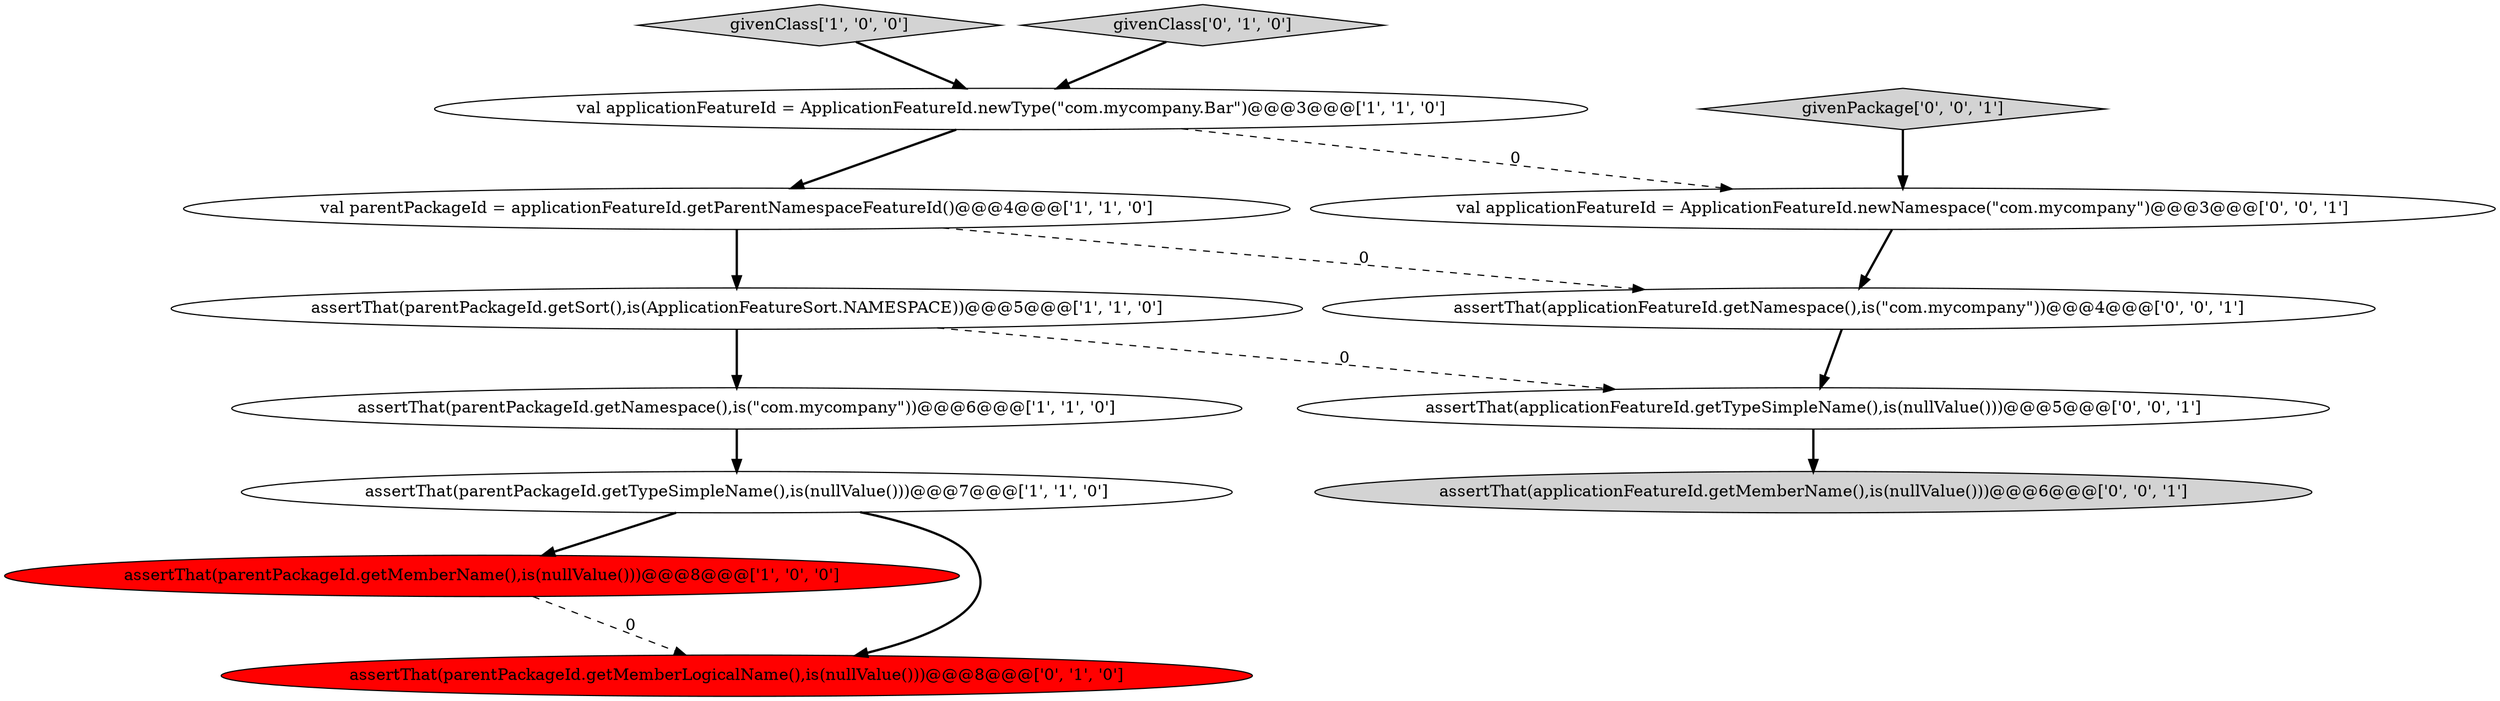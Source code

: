 digraph {
4 [style = filled, label = "givenClass['1', '0', '0']", fillcolor = lightgray, shape = diamond image = "AAA0AAABBB1BBB"];
5 [style = filled, label = "assertThat(parentPackageId.getSort(),is(ApplicationFeatureSort.NAMESPACE))@@@5@@@['1', '1', '0']", fillcolor = white, shape = ellipse image = "AAA0AAABBB1BBB"];
7 [style = filled, label = "assertThat(parentPackageId.getMemberLogicalName(),is(nullValue()))@@@8@@@['0', '1', '0']", fillcolor = red, shape = ellipse image = "AAA1AAABBB2BBB"];
9 [style = filled, label = "givenPackage['0', '0', '1']", fillcolor = lightgray, shape = diamond image = "AAA0AAABBB3BBB"];
8 [style = filled, label = "givenClass['0', '1', '0']", fillcolor = lightgray, shape = diamond image = "AAA0AAABBB2BBB"];
6 [style = filled, label = "assertThat(parentPackageId.getNamespace(),is(\"com.mycompany\"))@@@6@@@['1', '1', '0']", fillcolor = white, shape = ellipse image = "AAA0AAABBB1BBB"];
12 [style = filled, label = "assertThat(applicationFeatureId.getMemberName(),is(nullValue()))@@@6@@@['0', '0', '1']", fillcolor = lightgray, shape = ellipse image = "AAA0AAABBB3BBB"];
11 [style = filled, label = "assertThat(applicationFeatureId.getNamespace(),is(\"com.mycompany\"))@@@4@@@['0', '0', '1']", fillcolor = white, shape = ellipse image = "AAA0AAABBB3BBB"];
13 [style = filled, label = "assertThat(applicationFeatureId.getTypeSimpleName(),is(nullValue()))@@@5@@@['0', '0', '1']", fillcolor = white, shape = ellipse image = "AAA0AAABBB3BBB"];
2 [style = filled, label = "assertThat(parentPackageId.getMemberName(),is(nullValue()))@@@8@@@['1', '0', '0']", fillcolor = red, shape = ellipse image = "AAA1AAABBB1BBB"];
10 [style = filled, label = "val applicationFeatureId = ApplicationFeatureId.newNamespace(\"com.mycompany\")@@@3@@@['0', '0', '1']", fillcolor = white, shape = ellipse image = "AAA0AAABBB3BBB"];
0 [style = filled, label = "assertThat(parentPackageId.getTypeSimpleName(),is(nullValue()))@@@7@@@['1', '1', '0']", fillcolor = white, shape = ellipse image = "AAA0AAABBB1BBB"];
1 [style = filled, label = "val applicationFeatureId = ApplicationFeatureId.newType(\"com.mycompany.Bar\")@@@3@@@['1', '1', '0']", fillcolor = white, shape = ellipse image = "AAA0AAABBB1BBB"];
3 [style = filled, label = "val parentPackageId = applicationFeatureId.getParentNamespaceFeatureId()@@@4@@@['1', '1', '0']", fillcolor = white, shape = ellipse image = "AAA0AAABBB1BBB"];
1->3 [style = bold, label=""];
5->13 [style = dashed, label="0"];
8->1 [style = bold, label=""];
3->5 [style = bold, label=""];
4->1 [style = bold, label=""];
6->0 [style = bold, label=""];
13->12 [style = bold, label=""];
1->10 [style = dashed, label="0"];
5->6 [style = bold, label=""];
9->10 [style = bold, label=""];
3->11 [style = dashed, label="0"];
2->7 [style = dashed, label="0"];
11->13 [style = bold, label=""];
0->2 [style = bold, label=""];
0->7 [style = bold, label=""];
10->11 [style = bold, label=""];
}
